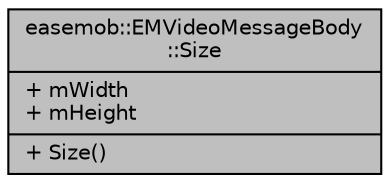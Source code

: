 digraph "easemob::EMVideoMessageBody::Size"
{
  edge [fontname="Helvetica",fontsize="10",labelfontname="Helvetica",labelfontsize="10"];
  node [fontname="Helvetica",fontsize="10",shape=record];
  Node1 [label="{easemob::EMVideoMessageBody\l::Size\n|+ mWidth\l+ mHeight\l|+ Size()\l}",height=0.2,width=0.4,color="black", fillcolor="grey75", style="filled" fontcolor="black"];
}
